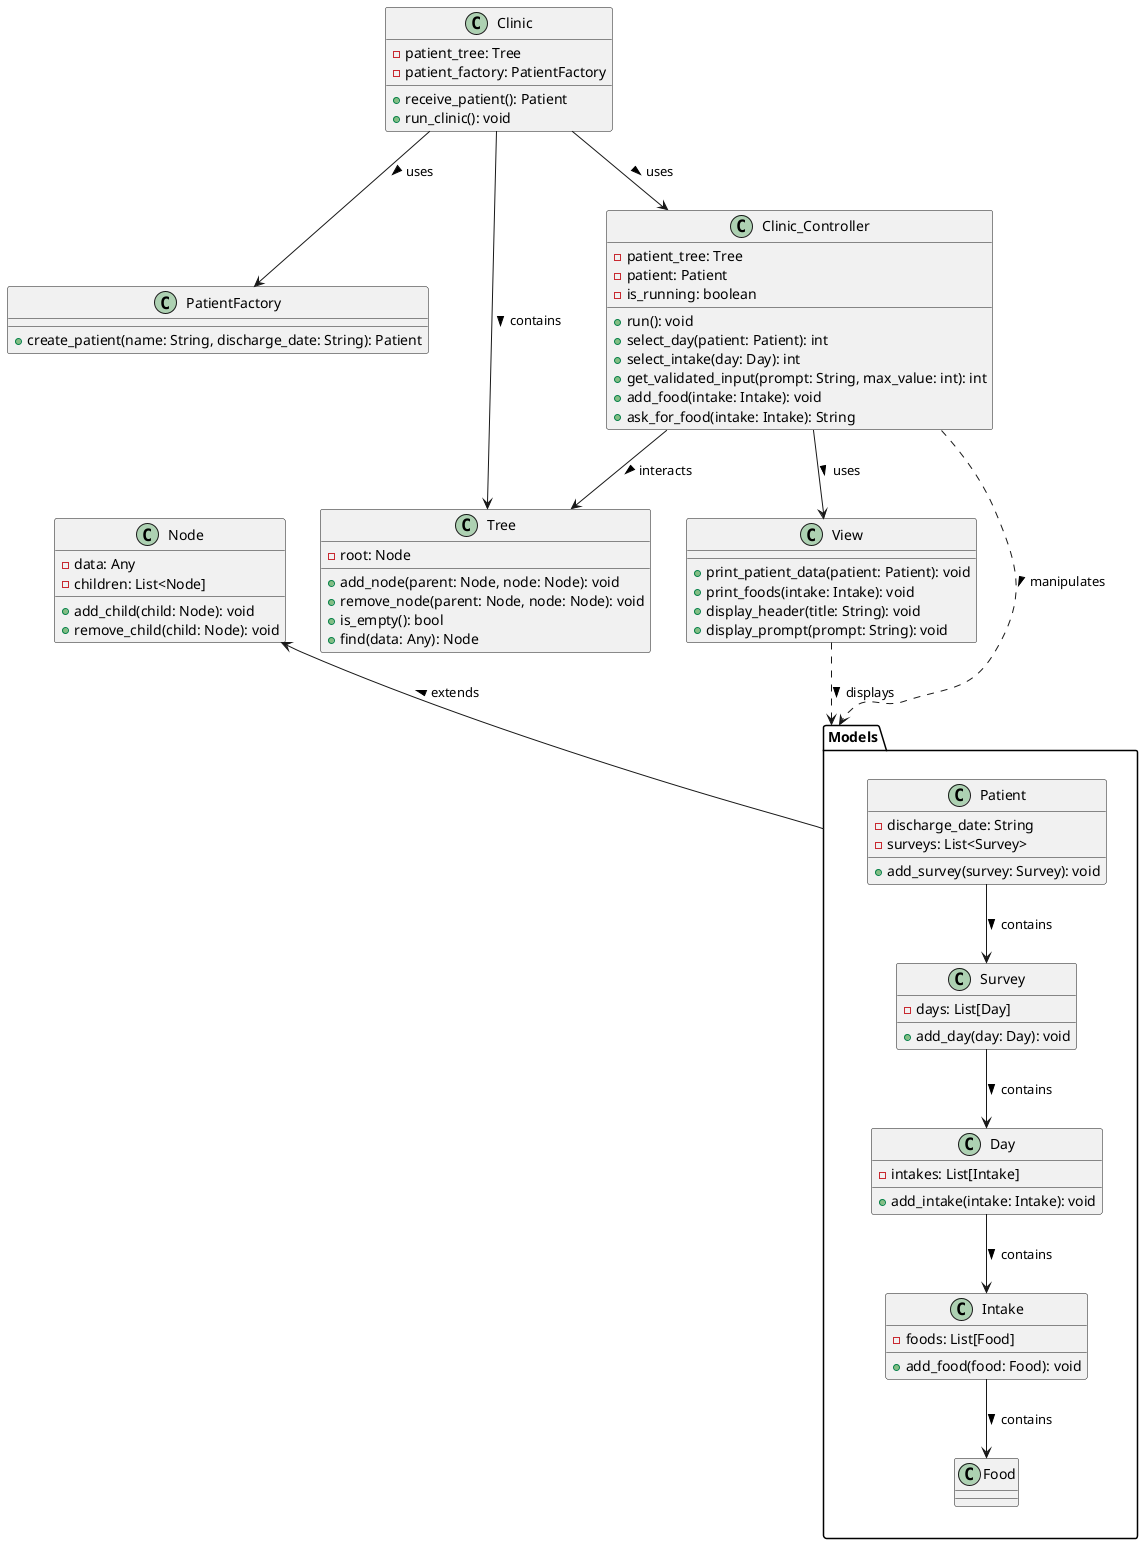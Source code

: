 @startuml Examen_Final

' Define packages
package "Models" {
    together {
        class Patient {
            - discharge_date: String
            - surveys: List<Survey>
            + add_survey(survey: Survey): void
        }

        class Survey {
            - days: List[Day]
            + add_day(day: Day): void
        }

        class Day {
            - intakes: List[Intake]
            + add_intake(intake: Intake): void
        }

        class Intake {
            - foods: List[Food]
            + add_food(food: Food): void
        }

        class Food {
        }
    }

    Patient --> Survey : contains >
    Survey --> Day : contains >
    Day --> Intake : contains >
    Intake --> Food : contains >
}

' Define other classes
class Clinic {
    - patient_tree: Tree
    - patient_factory: PatientFactory
    + receive_patient(): Patient
    + run_clinic(): void
}

class PatientFactory {
    + create_patient(name: String, discharge_date: String): Patient
}

class Tree {
    - root: Node
    + add_node(parent: Node, node: Node): void
    + remove_node(parent: Node, node: Node): void
    + is_empty(): bool
    + find(data: Any): Node
}

class Node {
    - data: Any
    - children: List<Node]
    + add_child(child: Node): void
    + remove_child(child: Node): void
}

class Clinic_Controller {
    - patient_tree: Tree
    - patient: Patient
    - is_running: boolean
    + run(): void
    + select_day(patient: Patient): int
    + select_intake(day: Day): int
    + get_validated_input(prompt: String, max_value: int): int
    + add_food(intake: Intake): void
    + ask_for_food(intake: Intake): String
}

class View {
    + print_patient_data(patient: Patient): void
    + print_foods(intake: Intake): void
    + display_header(title: String): void
    + display_prompt(prompt: String): void
}

' Define relationships
Clinic --> Clinic_Controller : uses >
Clinic --> PatientFactory : uses >
Clinic --> Tree : contains >
Clinic_Controller --> View : uses >
Clinic_Controller --> Tree : interacts >
Clinic_Controller ..> Models : manipulates >
View ..> Models : displays >
Models -up-> Node : extends >

@enduml
